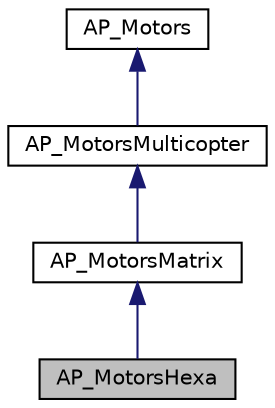 digraph "AP_MotorsHexa"
{
 // INTERACTIVE_SVG=YES
  edge [fontname="Helvetica",fontsize="10",labelfontname="Helvetica",labelfontsize="10"];
  node [fontname="Helvetica",fontsize="10",shape=record];
  Node1 [label="AP_MotorsHexa",height=0.2,width=0.4,color="black", fillcolor="grey75", style="filled", fontcolor="black"];
  Node2 -> Node1 [dir="back",color="midnightblue",fontsize="10",style="solid",fontname="Helvetica"];
  Node2 [label="AP_MotorsMatrix",height=0.2,width=0.4,color="black", fillcolor="white", style="filled",URL="$classAP__MotorsMatrix.html"];
  Node3 -> Node2 [dir="back",color="midnightblue",fontsize="10",style="solid",fontname="Helvetica"];
  Node3 [label="AP_MotorsMulticopter",height=0.2,width=0.4,color="black", fillcolor="white", style="filled",URL="$classAP__MotorsMulticopter.html"];
  Node4 -> Node3 [dir="back",color="midnightblue",fontsize="10",style="solid",fontname="Helvetica"];
  Node4 [label="AP_Motors",height=0.2,width=0.4,color="black", fillcolor="white", style="filled",URL="$classAP__Motors.html"];
}
